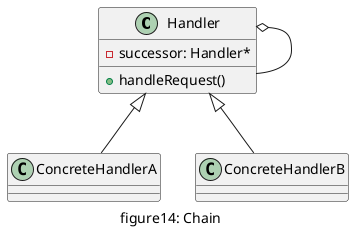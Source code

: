 @startuml "figure14_chain"
caption figure14: Chain

class Handler{
    - successor: Handler*
    + handleRequest()
}

class ConcreteHandlerA{}
class ConcreteHandlerB{}

Handler <|-- ConcreteHandlerA
Handler <|-- ConcreteHandlerB

Handler o-- Handler

@enduml